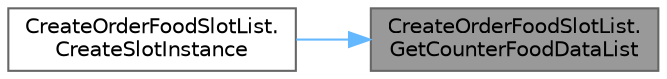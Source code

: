digraph "CreateOrderFoodSlotList.GetCounterFoodDataList"
{
 // LATEX_PDF_SIZE
  bgcolor="transparent";
  edge [fontname=Helvetica,fontsize=10,labelfontname=Helvetica,labelfontsize=10];
  node [fontname=Helvetica,fontsize=10,shape=box,height=0.2,width=0.4];
  rankdir="RL";
  Node1 [id="Node000001",label="CreateOrderFoodSlotList.\lGetCounterFoodDataList",height=0.2,width=0.4,color="gray40", fillcolor="grey60", style="filled", fontcolor="black",tooltip=" "];
  Node1 -> Node2 [id="edge2_Node000001_Node000002",dir="back",color="steelblue1",style="solid",tooltip=" "];
  Node2 [id="Node000002",label="CreateOrderFoodSlotList.\lCreateSlotInstance",height=0.2,width=0.4,color="grey40", fillcolor="white", style="filled",URL="$class_create_order_food_slot_list.html#ae509ab3ccf1667aca214a620eecb8df5",tooltip=" "];
}
